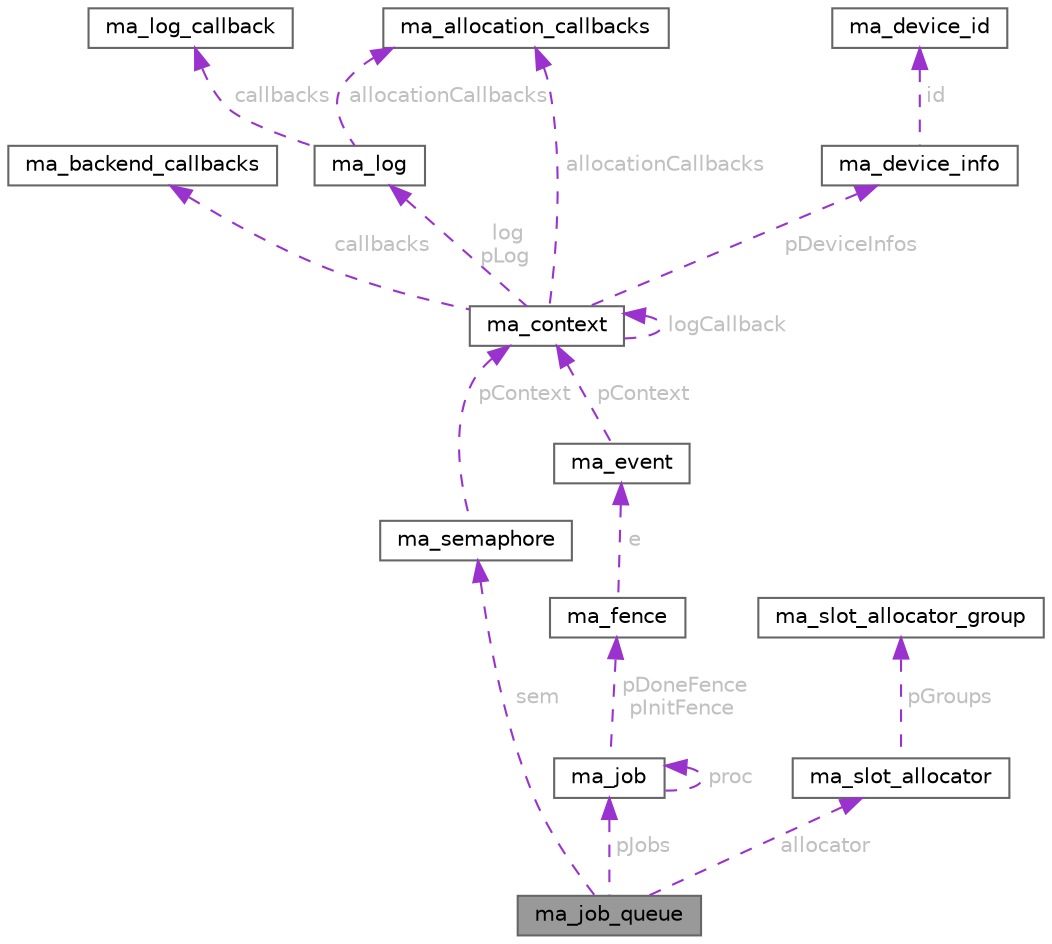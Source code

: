 digraph "ma_job_queue"
{
 // LATEX_PDF_SIZE
  bgcolor="transparent";
  edge [fontname=Helvetica,fontsize=10,labelfontname=Helvetica,labelfontsize=10];
  node [fontname=Helvetica,fontsize=10,shape=box,height=0.2,width=0.4];
  Node1 [id="Node000001",label="ma_job_queue",height=0.2,width=0.4,color="gray40", fillcolor="grey60", style="filled", fontcolor="black",tooltip=" "];
  Node2 -> Node1 [id="edge35_Node000001_Node000002",dir="back",color="darkorchid3",style="dashed",tooltip=" ",label=" sem",fontcolor="grey" ];
  Node2 [id="Node000002",label="ma_semaphore",height=0.2,width=0.4,color="gray40", fillcolor="white", style="filled",URL="$structma__semaphore.html",tooltip=" "];
  Node3 -> Node2 [id="edge36_Node000002_Node000003",dir="back",color="darkorchid3",style="dashed",tooltip=" ",label=" pContext",fontcolor="grey" ];
  Node3 [id="Node000003",label="ma_context",height=0.2,width=0.4,color="gray40", fillcolor="white", style="filled",URL="$structma__context.html",tooltip=" "];
  Node4 -> Node3 [id="edge37_Node000003_Node000004",dir="back",color="darkorchid3",style="dashed",tooltip=" ",label=" callbacks",fontcolor="grey" ];
  Node4 [id="Node000004",label="ma_backend_callbacks",height=0.2,width=0.4,color="gray40", fillcolor="white", style="filled",URL="$structma__backend__callbacks.html",tooltip=" "];
  Node5 -> Node3 [id="edge38_Node000003_Node000005",dir="back",color="darkorchid3",style="dashed",tooltip=" ",label=" log\npLog",fontcolor="grey" ];
  Node5 [id="Node000005",label="ma_log",height=0.2,width=0.4,color="gray40", fillcolor="white", style="filled",URL="$structma__log.html",tooltip=" "];
  Node6 -> Node5 [id="edge39_Node000005_Node000006",dir="back",color="darkorchid3",style="dashed",tooltip=" ",label=" callbacks",fontcolor="grey" ];
  Node6 [id="Node000006",label="ma_log_callback",height=0.2,width=0.4,color="gray40", fillcolor="white", style="filled",URL="$structma__log__callback.html",tooltip=" "];
  Node7 -> Node5 [id="edge40_Node000005_Node000007",dir="back",color="darkorchid3",style="dashed",tooltip=" ",label=" allocationCallbacks",fontcolor="grey" ];
  Node7 [id="Node000007",label="ma_allocation_callbacks",height=0.2,width=0.4,color="gray40", fillcolor="white", style="filled",URL="$structma__allocation__callbacks.html",tooltip=" "];
  Node7 -> Node3 [id="edge41_Node000003_Node000007",dir="back",color="darkorchid3",style="dashed",tooltip=" ",label=" allocationCallbacks",fontcolor="grey" ];
  Node8 -> Node3 [id="edge42_Node000003_Node000008",dir="back",color="darkorchid3",style="dashed",tooltip=" ",label=" pDeviceInfos",fontcolor="grey" ];
  Node8 [id="Node000008",label="ma_device_info",height=0.2,width=0.4,color="gray40", fillcolor="white", style="filled",URL="$structma__device__info.html",tooltip=" "];
  Node9 -> Node8 [id="edge43_Node000008_Node000009",dir="back",color="darkorchid3",style="dashed",tooltip=" ",label=" id",fontcolor="grey" ];
  Node9 [id="Node000009",label="ma_device_id",height=0.2,width=0.4,color="gray40", fillcolor="white", style="filled",URL="$unionma__device__id.html",tooltip=" "];
  Node3 -> Node3 [id="edge44_Node000003_Node000003",dir="back",color="darkorchid3",style="dashed",tooltip=" ",label=" logCallback",fontcolor="grey" ];
  Node10 -> Node1 [id="edge45_Node000001_Node000010",dir="back",color="darkorchid3",style="dashed",tooltip=" ",label=" allocator",fontcolor="grey" ];
  Node10 [id="Node000010",label="ma_slot_allocator",height=0.2,width=0.4,color="gray40", fillcolor="white", style="filled",URL="$structma__slot__allocator.html",tooltip=" "];
  Node11 -> Node10 [id="edge46_Node000010_Node000011",dir="back",color="darkorchid3",style="dashed",tooltip=" ",label=" pGroups",fontcolor="grey" ];
  Node11 [id="Node000011",label="ma_slot_allocator_group",height=0.2,width=0.4,color="gray40", fillcolor="white", style="filled",URL="$structma__slot__allocator__group.html",tooltip=" "];
  Node12 -> Node1 [id="edge47_Node000001_Node000012",dir="back",color="darkorchid3",style="dashed",tooltip=" ",label=" pJobs",fontcolor="grey" ];
  Node12 [id="Node000012",label="ma_job",height=0.2,width=0.4,color="gray40", fillcolor="white", style="filled",URL="$structma__job.html",tooltip=" "];
  Node12 -> Node12 [id="edge48_Node000012_Node000012",dir="back",color="darkorchid3",style="dashed",tooltip=" ",label=" proc",fontcolor="grey" ];
  Node13 -> Node12 [id="edge49_Node000012_Node000013",dir="back",color="darkorchid3",style="dashed",tooltip=" ",label=" pDoneFence\npInitFence",fontcolor="grey" ];
  Node13 [id="Node000013",label="ma_fence",height=0.2,width=0.4,color="gray40", fillcolor="white", style="filled",URL="$structma__fence.html",tooltip=" "];
  Node14 -> Node13 [id="edge50_Node000013_Node000014",dir="back",color="darkorchid3",style="dashed",tooltip=" ",label=" e",fontcolor="grey" ];
  Node14 [id="Node000014",label="ma_event",height=0.2,width=0.4,color="gray40", fillcolor="white", style="filled",URL="$structma__event.html",tooltip=" "];
  Node3 -> Node14 [id="edge51_Node000014_Node000003",dir="back",color="darkorchid3",style="dashed",tooltip=" ",label=" pContext",fontcolor="grey" ];
}
